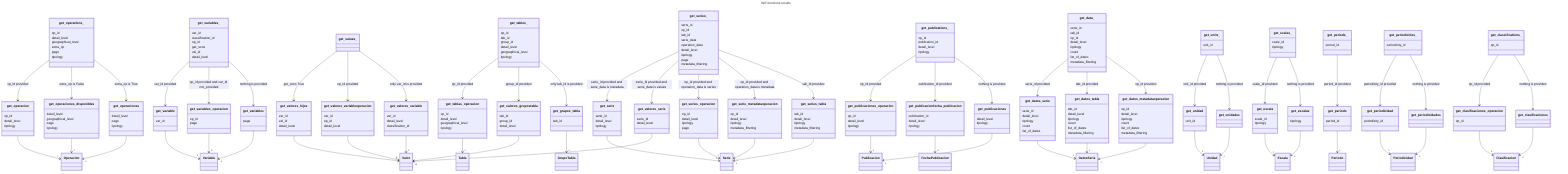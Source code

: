 ---
title: INE functions results
---

classDiagram
    %% INE functions
    class get_datos_tabla{
        tab_id
        detail_level
        tipology
        count
        list_of_dates
        metadata_filtering
    }
    class get_datos_serie{
        serie_id
        detail_level
        tipology
        count
        list_of_dates
    }
    class get_datos_metadataoperacion{
        op_id
        detail_level
        tipology
        count
        list_of_dates
        metadata_filtering
    }
    class get_operaciones_disponibles{
        detail_level
        geographical_level
        page
        tipology
    }
    class get_operaciones{
        detail_level
        page
        tipology
    }
    class get_operacion{
        op_id
        detail_level
        tipology
    }
    class get_variables{
        page
    }
    class get_variable{
        var_id
    }
    class get_variables_operacion{
        op_id
        page
    }
    class get_valores_variable{
        var_id
        detail_level
        classification_id
    }
    class get_valores_variableoperacion{
        var_id
        op_id
        detail_level
    }
    class get_tablas_operacion{
        op_id
        detail_level
        geographical_level
        tipology
    }
    class get_grupos_tabla{
        tab_id
    }
    class get_valores_grupostabla{
        tab_id
        group_id
        detail_level
    }
    class get_serie{
        serie_id
        detail_level
        tipology
    }
    class get_series_operacion{
        op_id
        detail_level
        tipology
        page
    }
    class get_valores_serie{
        serie_id
        detail_level
    }
    class get_series_tabla{
        tab_id
        detail_level
        tipology
        metadata_filtering
    }
    class get_serie_metadataoperacion{
        op_id
        detail_level
        tipology
        metadata_filtering
    }
    class get_periodicidades{
    }
    class get_periodicidad{
        periodicity_id
    }
    class get_publicaciones{
        detail_level
        tipology
    }
    class get_publicaciones_operacion{
        op_id
        detail_level
        tipology
    }
    class get_publicacionfecha_publicacion{
        publication_id
        detail_level
        tipology
    }
    class get_clasificaciones{
    }
    class get_clasificaciones_operacion{
        op_id
    }
    class get_valores_hijos{
        var_id
        val_id
        detail_level
    }
    class get_unidades{
    }
    class get_unidad{
        unit_id
    }
    class get_escalas{
        tipology
    }
    class get_escala{
        scale_id
        tipology
    }
    class get_periodo{
        period_id
    }
    %% Custom functions
    class get_operations_{
        op_id
        detail_level
        geographical_level
        extra_op
        page
        tipology
    }
    class get_variables_{
        var_id
        classification_id
        op_id
        get_sons
        val_id
        detail_level
    }
    class get_tables_{
        op_id
        tab_id
        group_id
        detail_level
        geographical_level
        tipology
    }
    class get_series_{
        serie_id
        op_id
        tab_id
        serie_data
        operation_data
        detail_level
        tipology
        page
        metadata_filtering
    }
    class get_publications_{
        op_id
        publication_id
        detail_level
        tipology
    }
    class get_data_{
        serie_id
        tab_id
        op_id
        detail_level
        tipology
        count
        list_of_dates
        metadata_filtering
    }
    class get_units_{
        unit_id
    }
    class get_scales_{
        scale_id
        tipology
    }
    class get_periods_{
        period_id
    }
    class get_periodicities_{
        periodicity_id
    }
    class get_classifications_{
        op_id
    }
    %% INE Ojects
    class Operacion{
    }
    class Variable{
    }
    class Valor{
    }
    class Periodicidad{
    }
    class Periodo{
    }
    class Publicacion{
    }
    class FechaPublicacion{
    }
    class Clasificacion{
    }
    class Unidad{
    }
    class Escala{
    }
    class DatosSerie{
    }
    class Serie{
    }
    class GrupoTabla{
    }
    class Tabla{
    }
    %% Relations INE functions --> Object
    get_datos_tabla --> "n" DatosSerie
    get_datos_serie --> "1" DatosSerie
    get_datos_metadataoperacion --> "n" DatosSerie
    get_operaciones_disponibles --> "n" Operacion
    get_operaciones --> "n" Operacion
    get_operacion --> "1"  Operacion
    get_variables --> "n" Variable
    get_variable --> "1" Variable
    get_variables_operacion --> "n" Variable
    get_valores_variable --> "n" Valor
    get_valores_variableoperacion --> "n" Valor
    get_tablas_operacion --> "n" Tabla
    get_grupos_tabla --> "n" GrupoTabla
    get_valores_grupostabla --> "n" Valor
    get_serie --> "1" Serie
    get_series_operacion --> "n" Serie
    get_valores_serie --> "n" Valor
    get_series_tabla --> "n" Serie
    get_serie_metadataoperacion --> "n" Serie
    get_periodicidades --> "n" Periodicidad
    get_periodicidad --> "1" Periodicidad
    get_publicaciones --> "n" Publicacion
    get_publicaciones_operacion --> "n" Publicacion
    get_publicacionfecha_publicacion --> "n" FechaPublicacion
    get_clasificaciones --> "n" Clasificacion
    get_clasificaciones_operacion --> "n" Clasificacion
    get_valores_hijos --> "n" Valor
    get_unidades --> "n" Unidad
    get_unidad --> "1" Unidad
    get_escalas --> "n" Escala
    get_escala --> "1" Escala
    get_periodo --> "1" Periodo
    %% Relations Custom function --> INE function
    get_operations_ --> get_operacion : op_id provided
    get_operations_ --> get_operaciones_disponibles : extra_op is False
    get_operations_ --> get_operaciones : extra_op is True
    get_variables_ --> get_variable : var_id provided
    get_variables_ --> get_variables_operacion : op_id provided and var_id not_provided
    get_variables_ --> get_variables : nothing is provided
    get_values_ --> get_valores_hijos : get_sons True
    get_values_ --> get_valores_variableoperacion : op_id provided
    get_values_ --> get_valores_variable : only var_id is provided
    get_tables_ --> get_tablas_operacion : op_id provided
    get_tables_ --> get_valores_grupostabla : group_id provided
    get_tables_ --> get_grupos_tabla : only tab_id is provided
    get_series_ --> get_serie : serie_id provided and serie_data is metadata
    get_series_ --> get_valores_serie : serie_id provided and serie_data is values
    get_series_ --> get_series_operacion : op_id provided and operation_data is series
    get_series_ --> get_serie_metadataoperacion : op_id provided and operation_data is metadata
    get_series_ --> get_series_tabla : tab_id provided
    get_publications_ --> get_publicaciones_operacion : op_id provided
    get_publications_ --> get_publicacionfecha_publicacion : publication_id provided
    get_publications_ --> get_publicaciones : nothing is provided
    get_data_ --> get_datos_serie : serie_id provided
    get_data_ --> get_datos_tabla : tab_id provided
    get_data_ --> get_datos_metadataoperacion : op_id provided
    get_units_ --> get_unidad : unit_id provided
    get_units_  --> get_unidades : nothing is provided
    get_scales_ --> get_escala : scale_id provided
    get_scales_ --> get_escalas : nothing is provided
    get_periods_ --> get_periodo : period_id provided
    get_periodicities_ --> get_periodicidad : periodicity_id provided
    get_periodicities_ --> get_periodicidades : nothing is provided
    get_classifications_ --> get_clasificaciones_operacion : op_id provided
    get_classifications_ --> get_clasificaciones : nothing is provided
    %% Fin